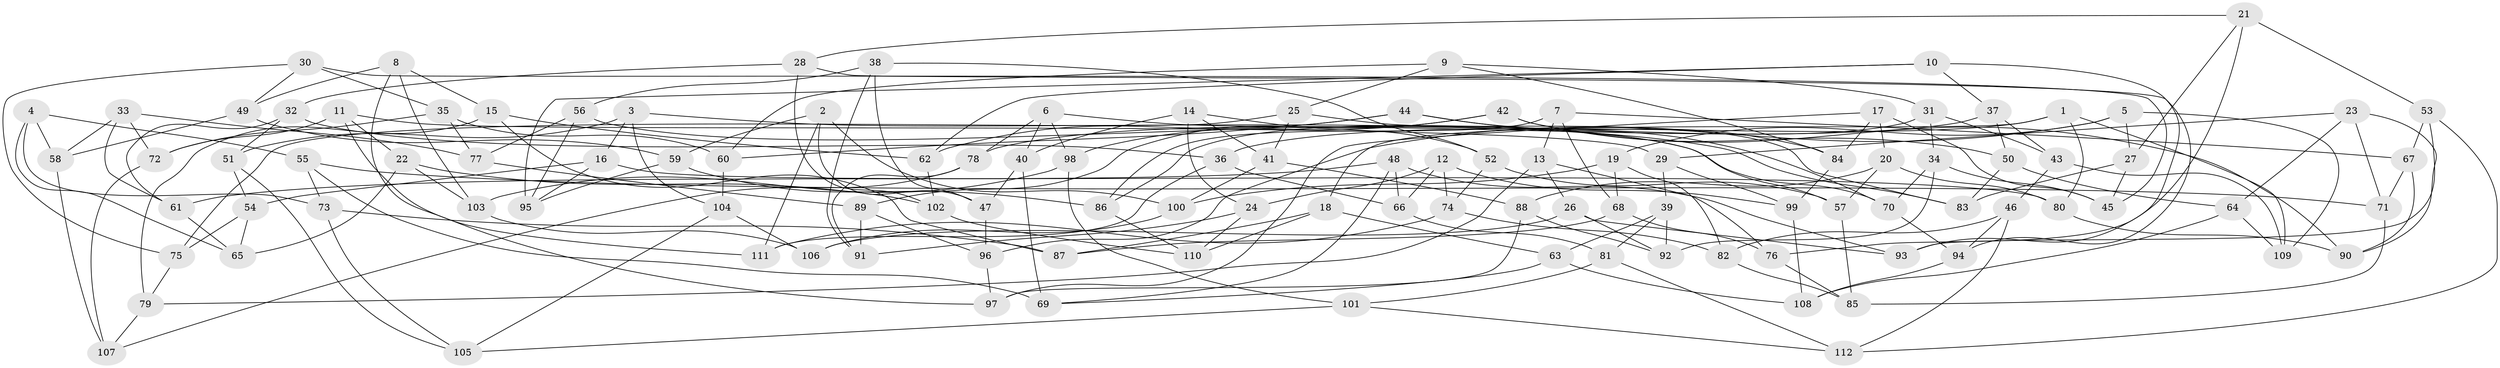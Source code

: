 // coarse degree distribution, {4: 0.5641025641025641, 6: 0.4358974358974359}
// Generated by graph-tools (version 1.1) at 2025/24/03/03/25 07:24:26]
// undirected, 112 vertices, 224 edges
graph export_dot {
graph [start="1"]
  node [color=gray90,style=filled];
  1;
  2;
  3;
  4;
  5;
  6;
  7;
  8;
  9;
  10;
  11;
  12;
  13;
  14;
  15;
  16;
  17;
  18;
  19;
  20;
  21;
  22;
  23;
  24;
  25;
  26;
  27;
  28;
  29;
  30;
  31;
  32;
  33;
  34;
  35;
  36;
  37;
  38;
  39;
  40;
  41;
  42;
  43;
  44;
  45;
  46;
  47;
  48;
  49;
  50;
  51;
  52;
  53;
  54;
  55;
  56;
  57;
  58;
  59;
  60;
  61;
  62;
  63;
  64;
  65;
  66;
  67;
  68;
  69;
  70;
  71;
  72;
  73;
  74;
  75;
  76;
  77;
  78;
  79;
  80;
  81;
  82;
  83;
  84;
  85;
  86;
  87;
  88;
  89;
  90;
  91;
  92;
  93;
  94;
  95;
  96;
  97;
  98;
  99;
  100;
  101;
  102;
  103;
  104;
  105;
  106;
  107;
  108;
  109;
  110;
  111;
  112;
  1 -- 109;
  1 -- 18;
  1 -- 36;
  1 -- 80;
  2 -- 111;
  2 -- 100;
  2 -- 47;
  2 -- 59;
  3 -- 83;
  3 -- 104;
  3 -- 51;
  3 -- 16;
  4 -- 65;
  4 -- 58;
  4 -- 55;
  4 -- 73;
  5 -- 96;
  5 -- 109;
  5 -- 19;
  5 -- 27;
  6 -- 40;
  6 -- 98;
  6 -- 78;
  6 -- 57;
  7 -- 86;
  7 -- 13;
  7 -- 68;
  7 -- 67;
  8 -- 103;
  8 -- 49;
  8 -- 15;
  8 -- 97;
  9 -- 25;
  9 -- 31;
  9 -- 84;
  9 -- 60;
  10 -- 93;
  10 -- 95;
  10 -- 37;
  10 -- 62;
  11 -- 72;
  11 -- 29;
  11 -- 111;
  11 -- 22;
  12 -- 24;
  12 -- 66;
  12 -- 99;
  12 -- 74;
  13 -- 76;
  13 -- 79;
  13 -- 26;
  14 -- 40;
  14 -- 24;
  14 -- 41;
  14 -- 52;
  15 -- 62;
  15 -- 87;
  15 -- 79;
  16 -- 54;
  16 -- 95;
  16 -- 80;
  17 -- 20;
  17 -- 45;
  17 -- 97;
  17 -- 84;
  18 -- 87;
  18 -- 63;
  18 -- 110;
  19 -- 100;
  19 -- 82;
  19 -- 68;
  20 -- 80;
  20 -- 57;
  20 -- 88;
  21 -- 27;
  21 -- 76;
  21 -- 53;
  21 -- 28;
  22 -- 65;
  22 -- 103;
  22 -- 102;
  23 -- 90;
  23 -- 71;
  23 -- 64;
  23 -- 29;
  24 -- 91;
  24 -- 110;
  25 -- 75;
  25 -- 83;
  25 -- 41;
  26 -- 93;
  26 -- 106;
  26 -- 92;
  27 -- 45;
  27 -- 83;
  28 -- 94;
  28 -- 32;
  28 -- 102;
  29 -- 39;
  29 -- 99;
  30 -- 75;
  30 -- 49;
  30 -- 45;
  30 -- 35;
  31 -- 86;
  31 -- 43;
  31 -- 34;
  32 -- 51;
  32 -- 61;
  32 -- 36;
  33 -- 58;
  33 -- 61;
  33 -- 72;
  33 -- 77;
  34 -- 92;
  34 -- 70;
  34 -- 45;
  35 -- 60;
  35 -- 72;
  35 -- 77;
  36 -- 66;
  36 -- 111;
  37 -- 43;
  37 -- 50;
  37 -- 78;
  38 -- 91;
  38 -- 47;
  38 -- 52;
  38 -- 56;
  39 -- 81;
  39 -- 63;
  39 -- 92;
  40 -- 69;
  40 -- 47;
  41 -- 100;
  41 -- 88;
  42 -- 98;
  42 -- 89;
  42 -- 50;
  42 -- 90;
  43 -- 109;
  43 -- 46;
  44 -- 84;
  44 -- 60;
  44 -- 70;
  44 -- 62;
  46 -- 82;
  46 -- 112;
  46 -- 94;
  47 -- 96;
  48 -- 69;
  48 -- 93;
  48 -- 61;
  48 -- 66;
  49 -- 59;
  49 -- 58;
  50 -- 83;
  50 -- 64;
  51 -- 105;
  51 -- 54;
  52 -- 74;
  52 -- 57;
  53 -- 93;
  53 -- 112;
  53 -- 67;
  54 -- 65;
  54 -- 75;
  55 -- 73;
  55 -- 71;
  55 -- 69;
  56 -- 77;
  56 -- 95;
  56 -- 70;
  57 -- 85;
  58 -- 107;
  59 -- 95;
  59 -- 86;
  60 -- 104;
  61 -- 65;
  62 -- 102;
  63 -- 69;
  63 -- 108;
  64 -- 109;
  64 -- 108;
  66 -- 81;
  67 -- 90;
  67 -- 71;
  68 -- 87;
  68 -- 76;
  70 -- 94;
  71 -- 85;
  72 -- 107;
  73 -- 87;
  73 -- 105;
  74 -- 82;
  74 -- 111;
  75 -- 79;
  76 -- 85;
  77 -- 89;
  78 -- 107;
  78 -- 91;
  79 -- 107;
  80 -- 90;
  81 -- 101;
  81 -- 112;
  82 -- 85;
  84 -- 99;
  86 -- 110;
  88 -- 97;
  88 -- 92;
  89 -- 96;
  89 -- 91;
  94 -- 108;
  96 -- 97;
  98 -- 103;
  98 -- 101;
  99 -- 108;
  100 -- 106;
  101 -- 105;
  101 -- 112;
  102 -- 110;
  103 -- 106;
  104 -- 105;
  104 -- 106;
}
